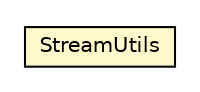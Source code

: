 #!/usr/local/bin/dot
#
# Class diagram 
# Generated by UMLGraph version R5_6-24-gf6e263 (http://www.umlgraph.org/)
#

digraph G {
	edge [fontname="Helvetica",fontsize=10,labelfontname="Helvetica",labelfontsize=10];
	node [fontname="Helvetica",fontsize=10,shape=plaintext];
	nodesep=0.25;
	ranksep=0.5;
	// org.osmdroid.tileprovider.util.StreamUtils
	c302 [label=<<table title="org.osmdroid.tileprovider.util.StreamUtils" border="0" cellborder="1" cellspacing="0" cellpadding="2" port="p" bgcolor="lemonChiffon" href="./StreamUtils.html">
		<tr><td><table border="0" cellspacing="0" cellpadding="1">
<tr><td align="center" balign="center"> StreamUtils </td></tr>
		</table></td></tr>
		</table>>, URL="./StreamUtils.html", fontname="Helvetica", fontcolor="black", fontsize=10.0];
}

